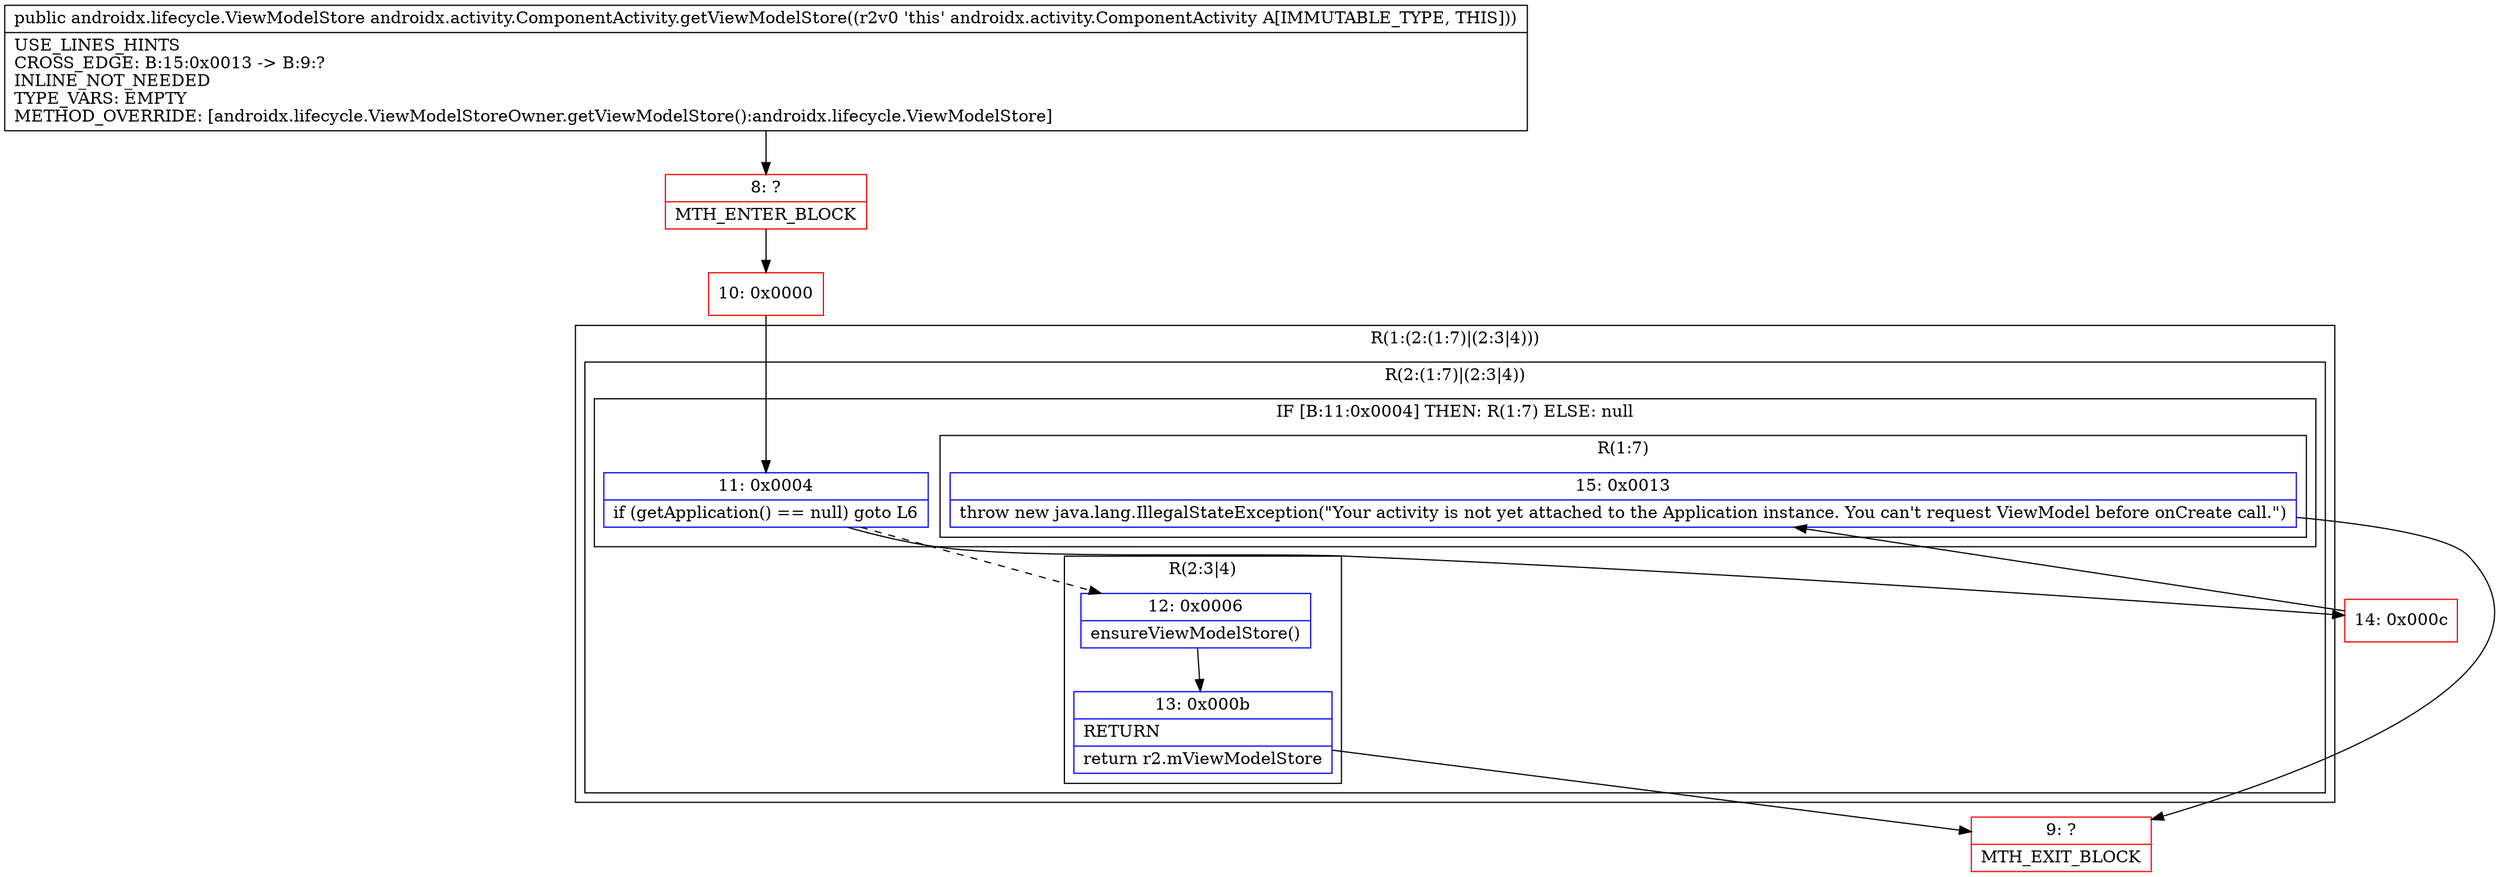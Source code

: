 digraph "CFG forandroidx.activity.ComponentActivity.getViewModelStore()Landroidx\/lifecycle\/ViewModelStore;" {
subgraph cluster_Region_742125514 {
label = "R(1:(2:(1:7)|(2:3|4)))";
node [shape=record,color=blue];
subgraph cluster_Region_174541819 {
label = "R(2:(1:7)|(2:3|4))";
node [shape=record,color=blue];
subgraph cluster_IfRegion_294368901 {
label = "IF [B:11:0x0004] THEN: R(1:7) ELSE: null";
node [shape=record,color=blue];
Node_11 [shape=record,label="{11\:\ 0x0004|if (getApplication() == null) goto L6\l}"];
subgraph cluster_Region_987934871 {
label = "R(1:7)";
node [shape=record,color=blue];
Node_15 [shape=record,label="{15\:\ 0x0013|throw new java.lang.IllegalStateException(\"Your activity is not yet attached to the Application instance. You can't request ViewModel before onCreate call.\")\l}"];
}
}
subgraph cluster_Region_1238650302 {
label = "R(2:3|4)";
node [shape=record,color=blue];
Node_12 [shape=record,label="{12\:\ 0x0006|ensureViewModelStore()\l}"];
Node_13 [shape=record,label="{13\:\ 0x000b|RETURN\l|return r2.mViewModelStore\l}"];
}
}
}
Node_8 [shape=record,color=red,label="{8\:\ ?|MTH_ENTER_BLOCK\l}"];
Node_10 [shape=record,color=red,label="{10\:\ 0x0000}"];
Node_9 [shape=record,color=red,label="{9\:\ ?|MTH_EXIT_BLOCK\l}"];
Node_14 [shape=record,color=red,label="{14\:\ 0x000c}"];
MethodNode[shape=record,label="{public androidx.lifecycle.ViewModelStore androidx.activity.ComponentActivity.getViewModelStore((r2v0 'this' androidx.activity.ComponentActivity A[IMMUTABLE_TYPE, THIS]))  | USE_LINES_HINTS\lCROSS_EDGE: B:15:0x0013 \-\> B:9:?\lINLINE_NOT_NEEDED\lTYPE_VARS: EMPTY\lMETHOD_OVERRIDE: [androidx.lifecycle.ViewModelStoreOwner.getViewModelStore():androidx.lifecycle.ViewModelStore]\l}"];
MethodNode -> Node_8;Node_11 -> Node_12[style=dashed];
Node_11 -> Node_14;
Node_15 -> Node_9;
Node_12 -> Node_13;
Node_13 -> Node_9;
Node_8 -> Node_10;
Node_10 -> Node_11;
Node_14 -> Node_15;
}

